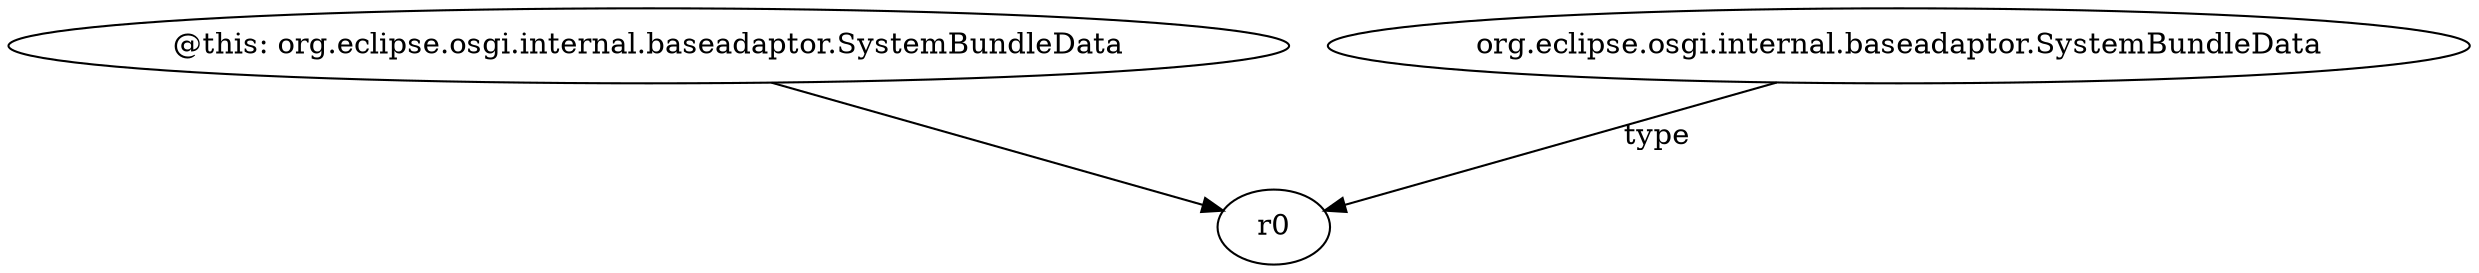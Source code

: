 digraph g {
0[label="@this: org.eclipse.osgi.internal.baseadaptor.SystemBundleData"]
1[label="r0"]
0->1[label=""]
2[label="org.eclipse.osgi.internal.baseadaptor.SystemBundleData"]
2->1[label="type"]
}